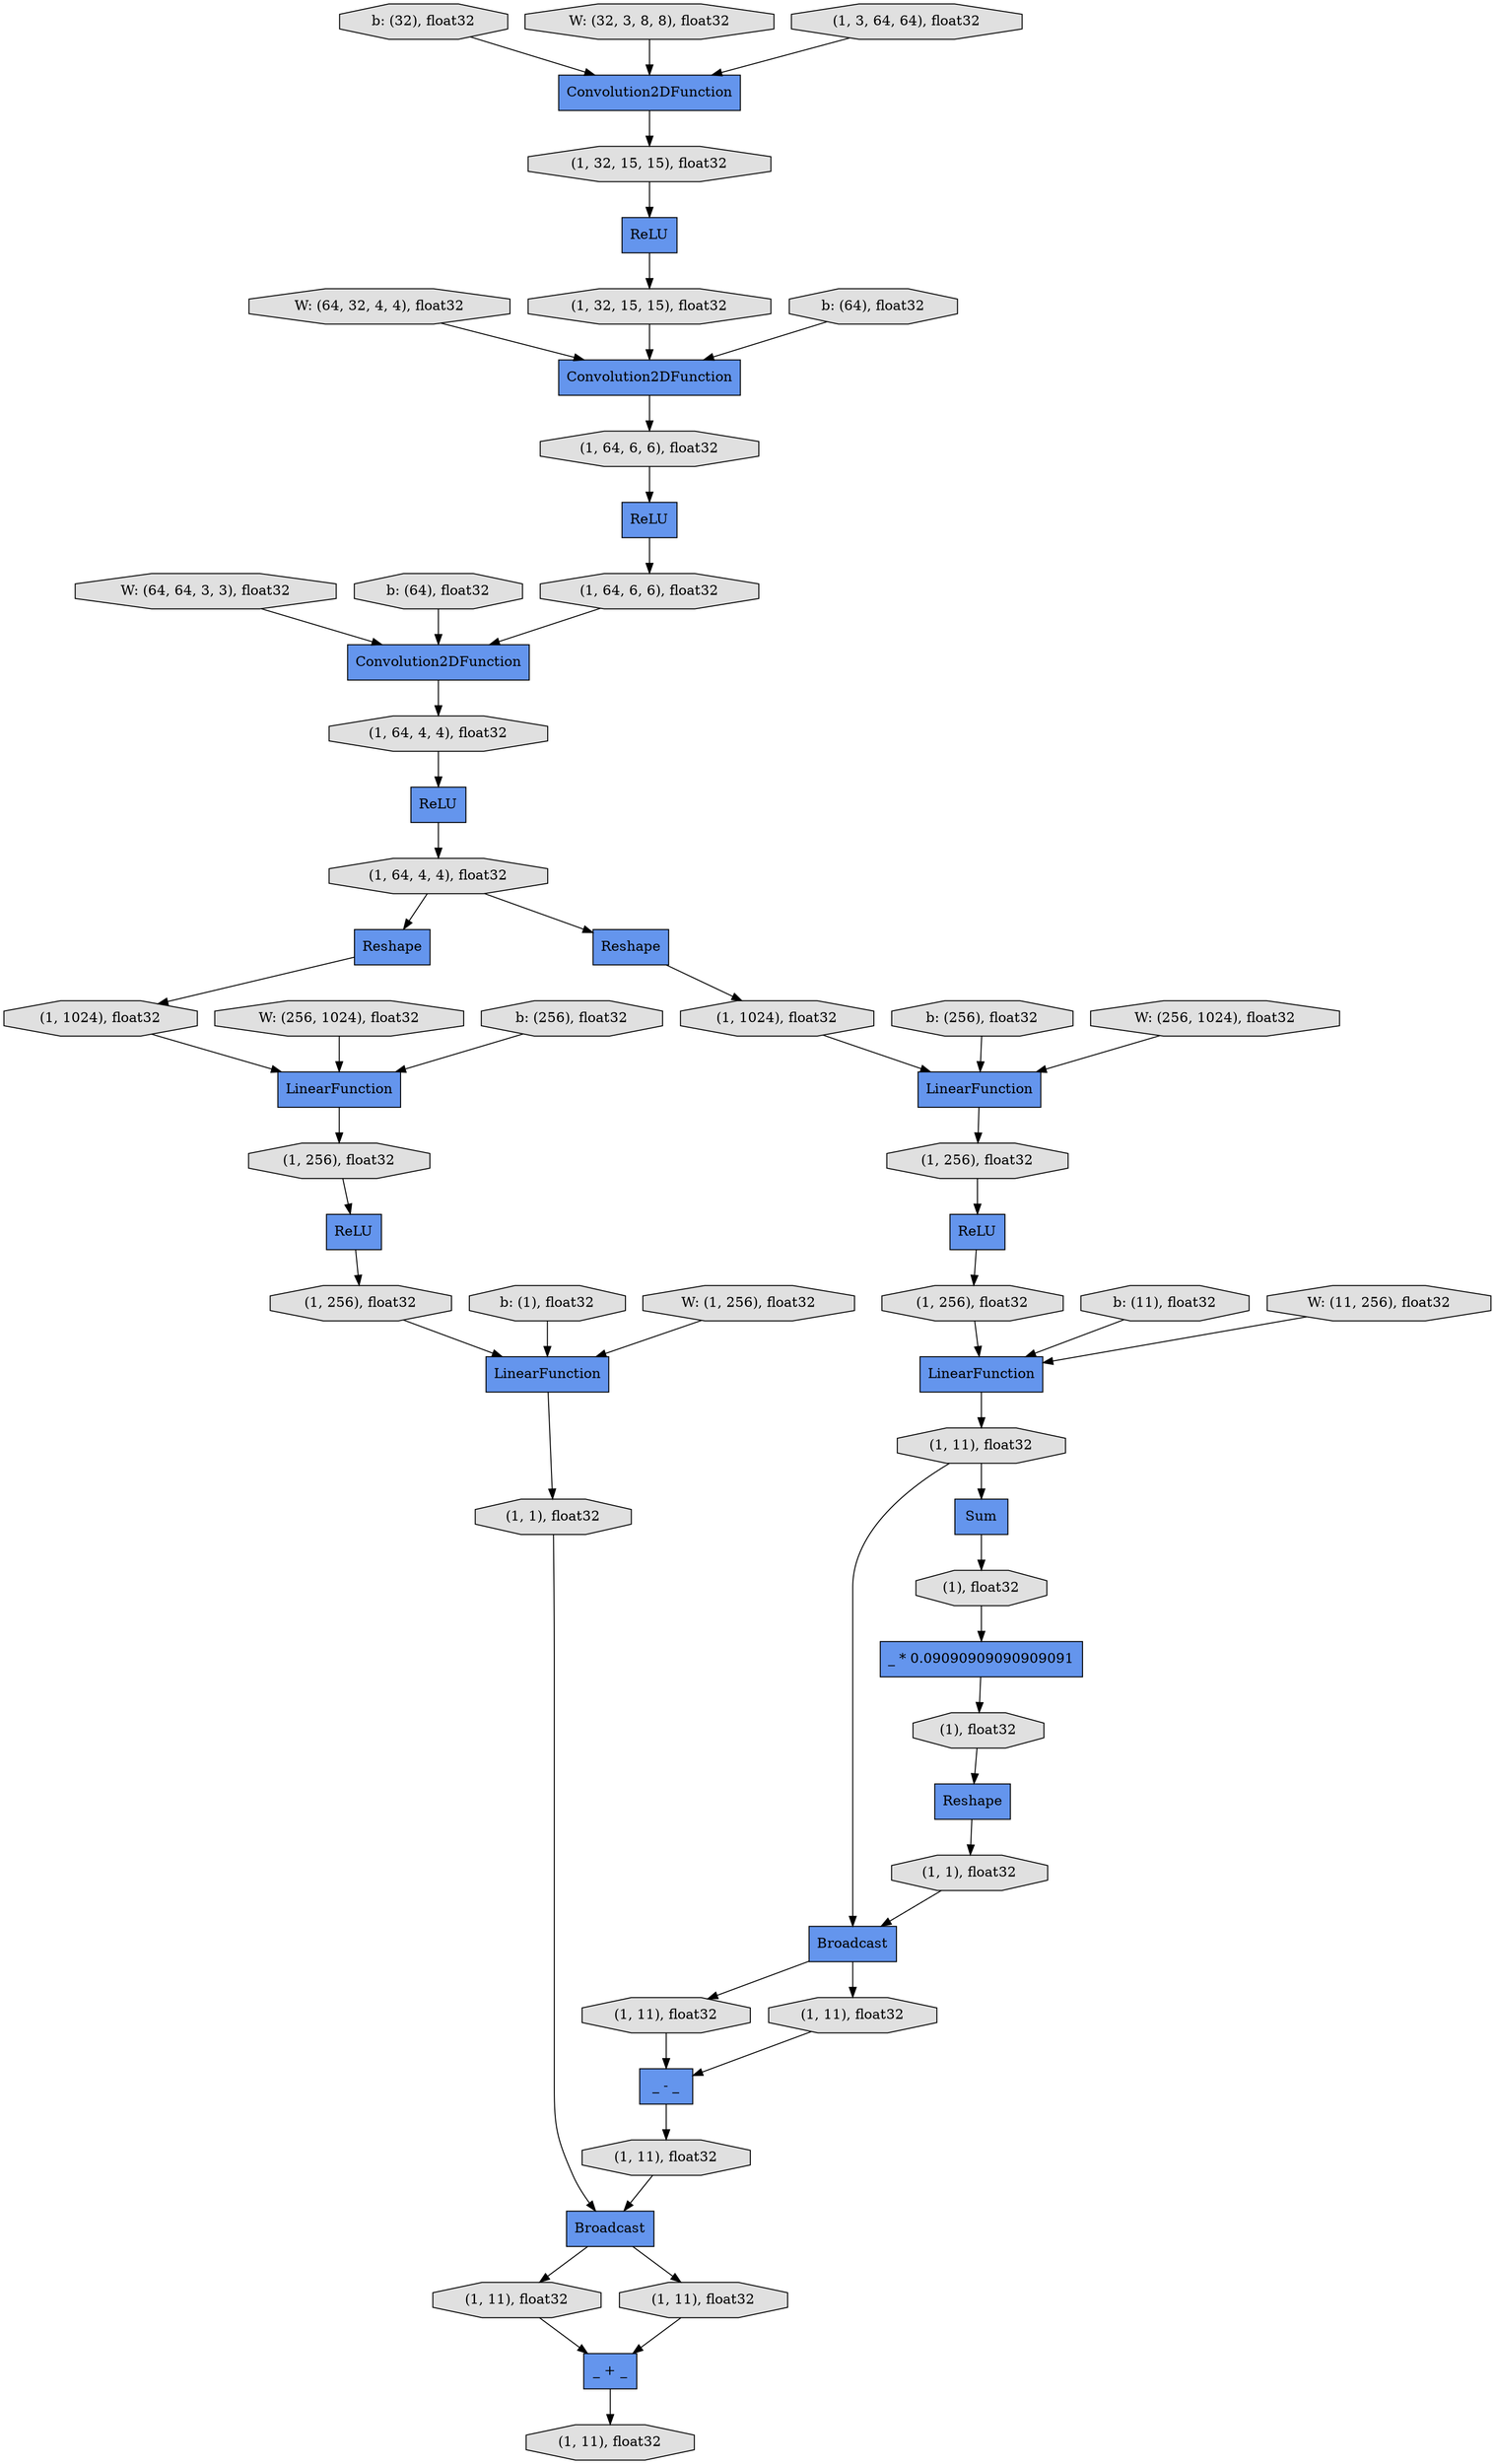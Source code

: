 digraph graphname{rankdir=TB;5328371776 [label="W: (64, 64, 3, 3), float32",shape="octagon",fillcolor="#E0E0E0",style="filled"];5328234576 [label="ReLU",shape="record",fillcolor="#6495ED",style="filled"];5328416880 [label="ReLU",shape="record",fillcolor="#6495ED",style="filled"];5328433312 [label="b: (64), float32",shape="octagon",fillcolor="#E0E0E0",style="filled"];5328353456 [label="b: (11), float32",shape="octagon",fillcolor="#E0E0E0",style="filled"];5328310432 [label="(1, 64, 6, 6), float32",shape="octagon",fillcolor="#E0E0E0",style="filled"];5328234768 [label="(1, 256), float32",shape="octagon",fillcolor="#E0E0E0",style="filled"];5328312592 [label="Convolution2DFunction",shape="record",fillcolor="#6495ED",style="filled"];5328232752 [label="Reshape",shape="record",fillcolor="#6495ED",style="filled"];5328456000 [label="b: (1), float32",shape="octagon",fillcolor="#E0E0E0",style="filled"];5328372064 [label="W: (64, 32, 4, 4), float32",shape="octagon",fillcolor="#E0E0E0",style="filled"];5328234864 [label="Broadcast",shape="record",fillcolor="#6495ED",style="filled"];5328234912 [label="Reshape",shape="record",fillcolor="#6495ED",style="filled"];5328288256 [label="_ * 0.09090909090909091",shape="record",fillcolor="#6495ED",style="filled"];5328456240 [label="W: (256, 1024), float32",shape="octagon",fillcolor="#E0E0E0",style="filled"];5328304688 [label="ReLU",shape="record",fillcolor="#6495ED",style="filled"];5328398896 [label="b: (32), float32",shape="octagon",fillcolor="#E0E0E0",style="filled"];5328235104 [label="(1), float32",shape="octagon",fillcolor="#E0E0E0",style="filled"];5328288400 [label="LinearFunction",shape="record",fillcolor="#6495ED",style="filled"];5328235200 [label="(1, 11), float32",shape="octagon",fillcolor="#E0E0E0",style="filled"];5328233280 [label="(1, 11), float32",shape="octagon",fillcolor="#E0E0E0",style="filled"];5328454512 [label="b: (256), float32",shape="octagon",fillcolor="#E0E0E0",style="filled"];5328233376 [label="(1, 11), float32",shape="octagon",fillcolor="#E0E0E0",style="filled"];5328235440 [label="(1, 1), float32",shape="octagon",fillcolor="#E0E0E0",style="filled"];5328354224 [label="W: (11, 256), float32",shape="octagon",fillcolor="#E0E0E0",style="filled"];5328233424 [label="Broadcast",shape="record",fillcolor="#6495ED",style="filled"];5328235488 [label="(1, 64, 6, 6), float32",shape="octagon",fillcolor="#E0E0E0",style="filled"];5328235536 [label="_ - _",shape="record",fillcolor="#6495ED",style="filled"];5328233520 [label="_ + _",shape="record",fillcolor="#6495ED",style="filled"];5328235584 [label="(1, 1024), float32",shape="octagon",fillcolor="#E0E0E0",style="filled"];5328235632 [label="LinearFunction",shape="record",fillcolor="#6495ED",style="filled"];5328233616 [label="(1, 256), float32",shape="octagon",fillcolor="#E0E0E0",style="filled"];5328235680 [label="(1, 11), float32",shape="octagon",fillcolor="#E0E0E0",style="filled"];5328311536 [label="Convolution2DFunction",shape="record",fillcolor="#6495ED",style="filled"];5328235776 [label="(1, 64, 4, 4), float32",shape="octagon",fillcolor="#E0E0E0",style="filled"];5328313600 [label="Convolution2DFunction",shape="record",fillcolor="#6495ED",style="filled"];5328352544 [label="W: (32, 3, 8, 8), float32",shape="octagon",fillcolor="#E0E0E0",style="filled"];5328235824 [label="(1), float32",shape="octagon",fillcolor="#E0E0E0",style="filled"];5328233856 [label="(1, 256), float32",shape="octagon",fillcolor="#E0E0E0",style="filled"];5328235920 [label="(1, 11), float32",shape="octagon",fillcolor="#E0E0E0",style="filled"];5328436624 [label="b: (256), float32",shape="octagon",fillcolor="#E0E0E0",style="filled"];5328258432 [label="ReLU",shape="record",fillcolor="#6495ED",style="filled"];5328235968 [label="(1, 1024), float32",shape="octagon",fillcolor="#E0E0E0",style="filled"];5328311872 [label="Reshape",shape="record",fillcolor="#6495ED",style="filled"];5328311920 [label="ReLU",shape="record",fillcolor="#6495ED",style="filled"];5328236160 [label="(1, 256), float32",shape="octagon",fillcolor="#E0E0E0",style="filled"];5328287344 [label="(1, 32, 15, 15), float32",shape="octagon",fillcolor="#E0E0E0",style="filled"];5328434848 [label="W: (256, 1024), float32",shape="octagon",fillcolor="#E0E0E0",style="filled"];5328236208 [label="(1, 11), float32",shape="octagon",fillcolor="#E0E0E0",style="filled"];5328303824 [label="Sum",shape="record",fillcolor="#6495ED",style="filled"];5328287440 [label="LinearFunction",shape="record",fillcolor="#6495ED",style="filled"];5328455424 [label="W: (1, 256), float32",shape="octagon",fillcolor="#E0E0E0",style="filled"];5328236304 [label="LinearFunction",shape="record",fillcolor="#6495ED",style="filled"];5328234240 [label="(1, 64, 4, 4), float32",shape="octagon",fillcolor="#E0E0E0",style="filled"];5328289552 [label="(1, 32, 15, 15), float32",shape="octagon",fillcolor="#E0E0E0",style="filled"];5328314176 [label="(1, 3, 64, 64), float32",shape="octagon",fillcolor="#E0E0E0",style="filled"];5328236400 [label="(1, 11), float32",shape="octagon",fillcolor="#E0E0E0",style="filled"];5328234384 [label="(1, 1), float32",shape="octagon",fillcolor="#E0E0E0",style="filled"];5328373744 [label="b: (64), float32",shape="octagon",fillcolor="#E0E0E0",style="filled"];5328288256 -> 5328235104;5328287344 -> 5328311536;5328434848 -> 5328287440;5328454512 -> 5328235632;5328235824 -> 5328288256;5328234912 -> 5328235968;5328233280 -> 5328234864;5328234768 -> 5328288400;5328235200 -> 5328233520;5328234384 -> 5328233424;5328371776 -> 5328313600;5328233856 -> 5328311920;5328303824 -> 5328235824;5328234240 -> 5328311872;5328352544 -> 5328312592;5328304688 -> 5328287344;5328232752 -> 5328235440;5328235536 -> 5328235680;5328235920 -> 5328235536;5328455424 -> 5328236304;5328288400 -> 5328233280;5328235776 -> 5328258432;5328310432 -> 5328416880;5328233424 -> 5328236208;5328233280 -> 5328303824;5328235104 -> 5328232752;5328372064 -> 5328311536;5328234864 -> 5328235920;5328311872 -> 5328235584;5328233616 -> 5328234576;5328235488 -> 5328313600;5328314176 -> 5328312592;5328235584 -> 5328287440;5328235680 -> 5328233424;5328436624 -> 5328287440;5328236208 -> 5328233520;5328373744 -> 5328311536;5328312592 -> 5328289552;5328258432 -> 5328234240;5328289552 -> 5328304688;5328234864 -> 5328236400;5328416880 -> 5328235488;5328311536 -> 5328310432;5328313600 -> 5328235776;5328235440 -> 5328234864;5328287440 -> 5328233856;5328235632 -> 5328233616;5328353456 -> 5328288400;5328234576 -> 5328236160;5328236400 -> 5328235536;5328398896 -> 5328312592;5328233520 -> 5328233376;5328433312 -> 5328313600;5328236160 -> 5328236304;5328456000 -> 5328236304;5328311920 -> 5328234768;5328234240 -> 5328234912;5328235968 -> 5328235632;5328236304 -> 5328234384;5328354224 -> 5328288400;5328456240 -> 5328235632;5328233424 -> 5328235200;}